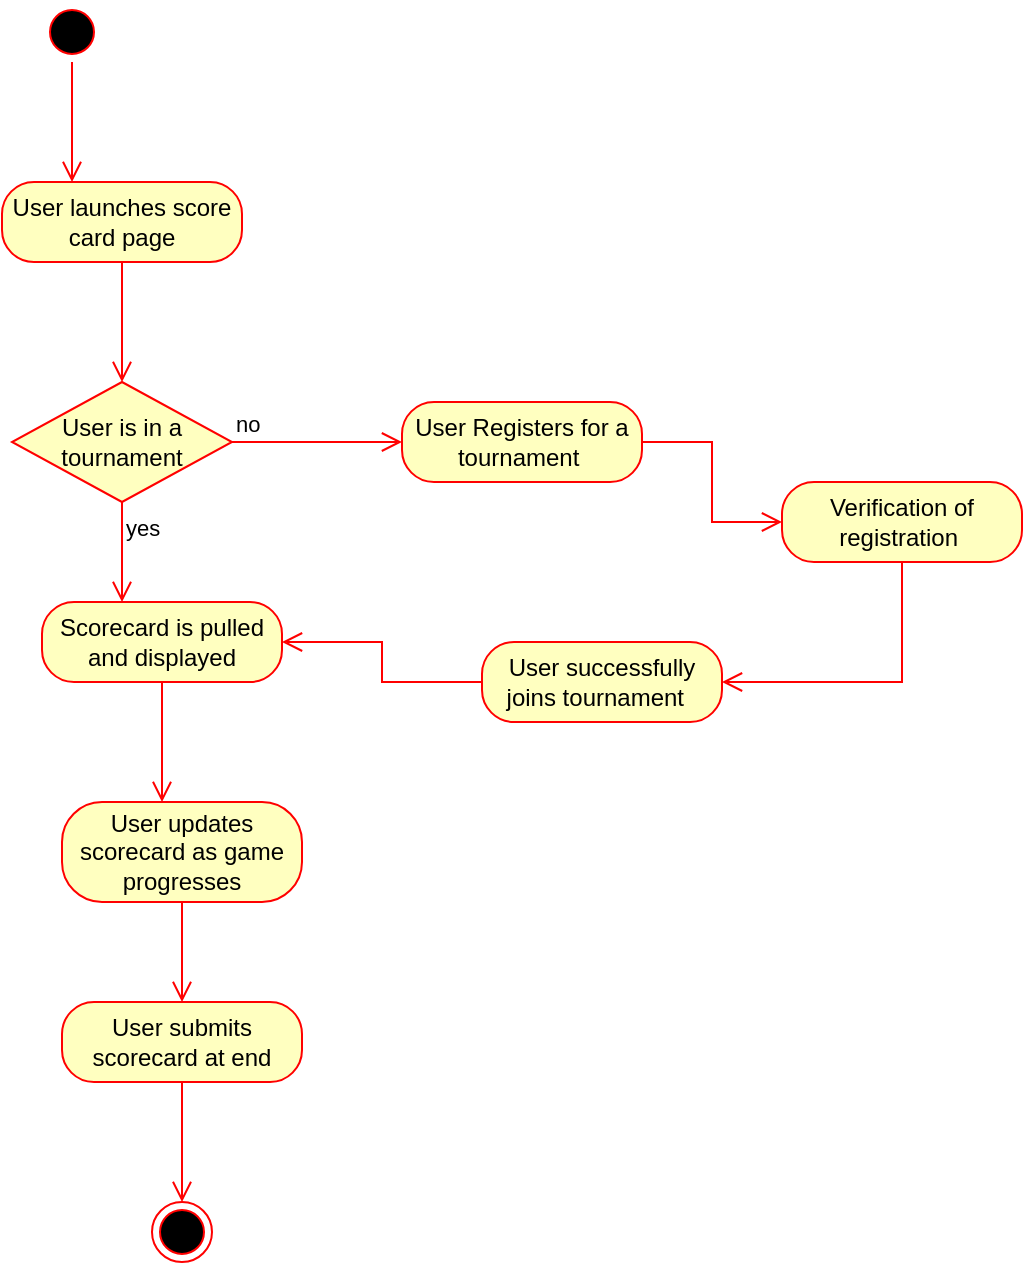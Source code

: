 <mxfile version="15.4.1" type="device"><diagram id="_kEzRKEMLh0YRVHlXevF" name="Page-1"><mxGraphModel dx="1038" dy="547" grid="1" gridSize="10" guides="1" tooltips="1" connect="1" arrows="1" fold="1" page="1" pageScale="1" pageWidth="850" pageHeight="1100" math="0" shadow="0"><root><mxCell id="0"/><mxCell id="1" parent="0"/><mxCell id="OupMLpKf1fihox-cFzz0-14" value="" style="ellipse;html=1;shape=startState;fillColor=#000000;strokeColor=#ff0000;" vertex="1" parent="1"><mxGeometry x="30" y="30" width="30" height="30" as="geometry"/></mxCell><mxCell id="OupMLpKf1fihox-cFzz0-15" value="" style="edgeStyle=orthogonalEdgeStyle;html=1;verticalAlign=bottom;endArrow=open;endSize=8;strokeColor=#ff0000;rounded=0;" edge="1" source="OupMLpKf1fihox-cFzz0-14" parent="1"><mxGeometry relative="1" as="geometry"><mxPoint x="45" y="120" as="targetPoint"/></mxGeometry></mxCell><mxCell id="OupMLpKf1fihox-cFzz0-16" value="User launches score card page" style="rounded=1;whiteSpace=wrap;html=1;arcSize=40;fontColor=#000000;fillColor=#ffffc0;strokeColor=#ff0000;" vertex="1" parent="1"><mxGeometry x="10" y="120" width="120" height="40" as="geometry"/></mxCell><mxCell id="OupMLpKf1fihox-cFzz0-17" value="" style="edgeStyle=orthogonalEdgeStyle;html=1;verticalAlign=bottom;endArrow=open;endSize=8;strokeColor=#ff0000;rounded=0;" edge="1" source="OupMLpKf1fihox-cFzz0-16" parent="1"><mxGeometry relative="1" as="geometry"><mxPoint x="70" y="220" as="targetPoint"/></mxGeometry></mxCell><mxCell id="OupMLpKf1fihox-cFzz0-18" value="User is in a tournament" style="rhombus;whiteSpace=wrap;html=1;fillColor=#ffffc0;strokeColor=#ff0000;" vertex="1" parent="1"><mxGeometry x="15" y="220" width="110" height="60" as="geometry"/></mxCell><mxCell id="OupMLpKf1fihox-cFzz0-19" value="no" style="edgeStyle=orthogonalEdgeStyle;html=1;align=left;verticalAlign=bottom;endArrow=open;endSize=8;strokeColor=#ff0000;rounded=0;" edge="1" source="OupMLpKf1fihox-cFzz0-18" parent="1"><mxGeometry x="-1" relative="1" as="geometry"><mxPoint x="210" y="250" as="targetPoint"/></mxGeometry></mxCell><mxCell id="OupMLpKf1fihox-cFzz0-20" value="yes" style="edgeStyle=orthogonalEdgeStyle;html=1;align=left;verticalAlign=top;endArrow=open;endSize=8;strokeColor=#ff0000;rounded=0;" edge="1" source="OupMLpKf1fihox-cFzz0-18" parent="1"><mxGeometry x="-1" relative="1" as="geometry"><mxPoint x="70" y="330" as="targetPoint"/></mxGeometry></mxCell><mxCell id="OupMLpKf1fihox-cFzz0-21" value="Scorecard is pulled and displayed" style="rounded=1;whiteSpace=wrap;html=1;arcSize=40;fontColor=#000000;fillColor=#ffffc0;strokeColor=#ff0000;" vertex="1" parent="1"><mxGeometry x="30" y="330" width="120" height="40" as="geometry"/></mxCell><mxCell id="OupMLpKf1fihox-cFzz0-22" value="" style="edgeStyle=orthogonalEdgeStyle;html=1;verticalAlign=bottom;endArrow=open;endSize=8;strokeColor=#ff0000;rounded=0;" edge="1" source="OupMLpKf1fihox-cFzz0-21" parent="1"><mxGeometry relative="1" as="geometry"><mxPoint x="90" y="430" as="targetPoint"/></mxGeometry></mxCell><mxCell id="OupMLpKf1fihox-cFzz0-23" value="User Registers for a tournament&amp;nbsp;" style="rounded=1;whiteSpace=wrap;html=1;arcSize=40;fontColor=#000000;fillColor=#ffffc0;strokeColor=#ff0000;" vertex="1" parent="1"><mxGeometry x="210" y="230" width="120" height="40" as="geometry"/></mxCell><mxCell id="OupMLpKf1fihox-cFzz0-25" value="" style="edgeStyle=orthogonalEdgeStyle;html=1;verticalAlign=bottom;endArrow=open;endSize=8;strokeColor=#ff0000;rounded=0;exitX=1;exitY=0.5;exitDx=0;exitDy=0;" edge="1" parent="1" source="OupMLpKf1fihox-cFzz0-23" target="OupMLpKf1fihox-cFzz0-26"><mxGeometry relative="1" as="geometry"><mxPoint x="340" y="390" as="targetPoint"/><mxPoint x="340" y="330" as="sourcePoint"/></mxGeometry></mxCell><mxCell id="OupMLpKf1fihox-cFzz0-26" value="Verification of registration&amp;nbsp;" style="rounded=1;whiteSpace=wrap;html=1;arcSize=40;fontColor=#000000;fillColor=#ffffc0;strokeColor=#ff0000;" vertex="1" parent="1"><mxGeometry x="400" y="270" width="120" height="40" as="geometry"/></mxCell><mxCell id="OupMLpKf1fihox-cFzz0-27" value="" style="edgeStyle=orthogonalEdgeStyle;html=1;verticalAlign=bottom;endArrow=open;endSize=8;strokeColor=#ff0000;rounded=0;" edge="1" source="OupMLpKf1fihox-cFzz0-26" parent="1" target="OupMLpKf1fihox-cFzz0-28"><mxGeometry relative="1" as="geometry"><mxPoint x="460" y="400" as="targetPoint"/><Array as="points"><mxPoint x="460" y="370"/></Array></mxGeometry></mxCell><mxCell id="OupMLpKf1fihox-cFzz0-28" value="User successfully joins tournament&amp;nbsp;&amp;nbsp;" style="rounded=1;whiteSpace=wrap;html=1;arcSize=40;fontColor=#000000;fillColor=#ffffc0;strokeColor=#ff0000;" vertex="1" parent="1"><mxGeometry x="250" y="350" width="120" height="40" as="geometry"/></mxCell><mxCell id="OupMLpKf1fihox-cFzz0-29" value="" style="edgeStyle=orthogonalEdgeStyle;html=1;verticalAlign=bottom;endArrow=open;endSize=8;strokeColor=#ff0000;rounded=0;entryX=1;entryY=0.5;entryDx=0;entryDy=0;" edge="1" source="OupMLpKf1fihox-cFzz0-28" parent="1" target="OupMLpKf1fihox-cFzz0-21"><mxGeometry relative="1" as="geometry"><mxPoint x="310" y="450" as="targetPoint"/></mxGeometry></mxCell><mxCell id="OupMLpKf1fihox-cFzz0-30" value="User updates scorecard as game progresses" style="rounded=1;whiteSpace=wrap;html=1;arcSize=40;fontColor=#000000;fillColor=#ffffc0;strokeColor=#ff0000;" vertex="1" parent="1"><mxGeometry x="40" y="430" width="120" height="50" as="geometry"/></mxCell><mxCell id="OupMLpKf1fihox-cFzz0-31" value="" style="edgeStyle=orthogonalEdgeStyle;html=1;verticalAlign=bottom;endArrow=open;endSize=8;strokeColor=#ff0000;rounded=0;" edge="1" source="OupMLpKf1fihox-cFzz0-30" parent="1"><mxGeometry relative="1" as="geometry"><mxPoint x="100" y="530" as="targetPoint"/></mxGeometry></mxCell><mxCell id="OupMLpKf1fihox-cFzz0-32" value="User submits scorecard at end" style="rounded=1;whiteSpace=wrap;html=1;arcSize=40;fontColor=#000000;fillColor=#ffffc0;strokeColor=#ff0000;" vertex="1" parent="1"><mxGeometry x="40" y="530" width="120" height="40" as="geometry"/></mxCell><mxCell id="OupMLpKf1fihox-cFzz0-33" value="" style="edgeStyle=orthogonalEdgeStyle;html=1;verticalAlign=bottom;endArrow=open;endSize=8;strokeColor=#ff0000;rounded=0;" edge="1" source="OupMLpKf1fihox-cFzz0-32" parent="1"><mxGeometry relative="1" as="geometry"><mxPoint x="100" y="630" as="targetPoint"/></mxGeometry></mxCell><mxCell id="OupMLpKf1fihox-cFzz0-34" value="" style="ellipse;html=1;shape=endState;fillColor=#000000;strokeColor=#ff0000;" vertex="1" parent="1"><mxGeometry x="85" y="630" width="30" height="30" as="geometry"/></mxCell></root></mxGraphModel></diagram></mxfile>